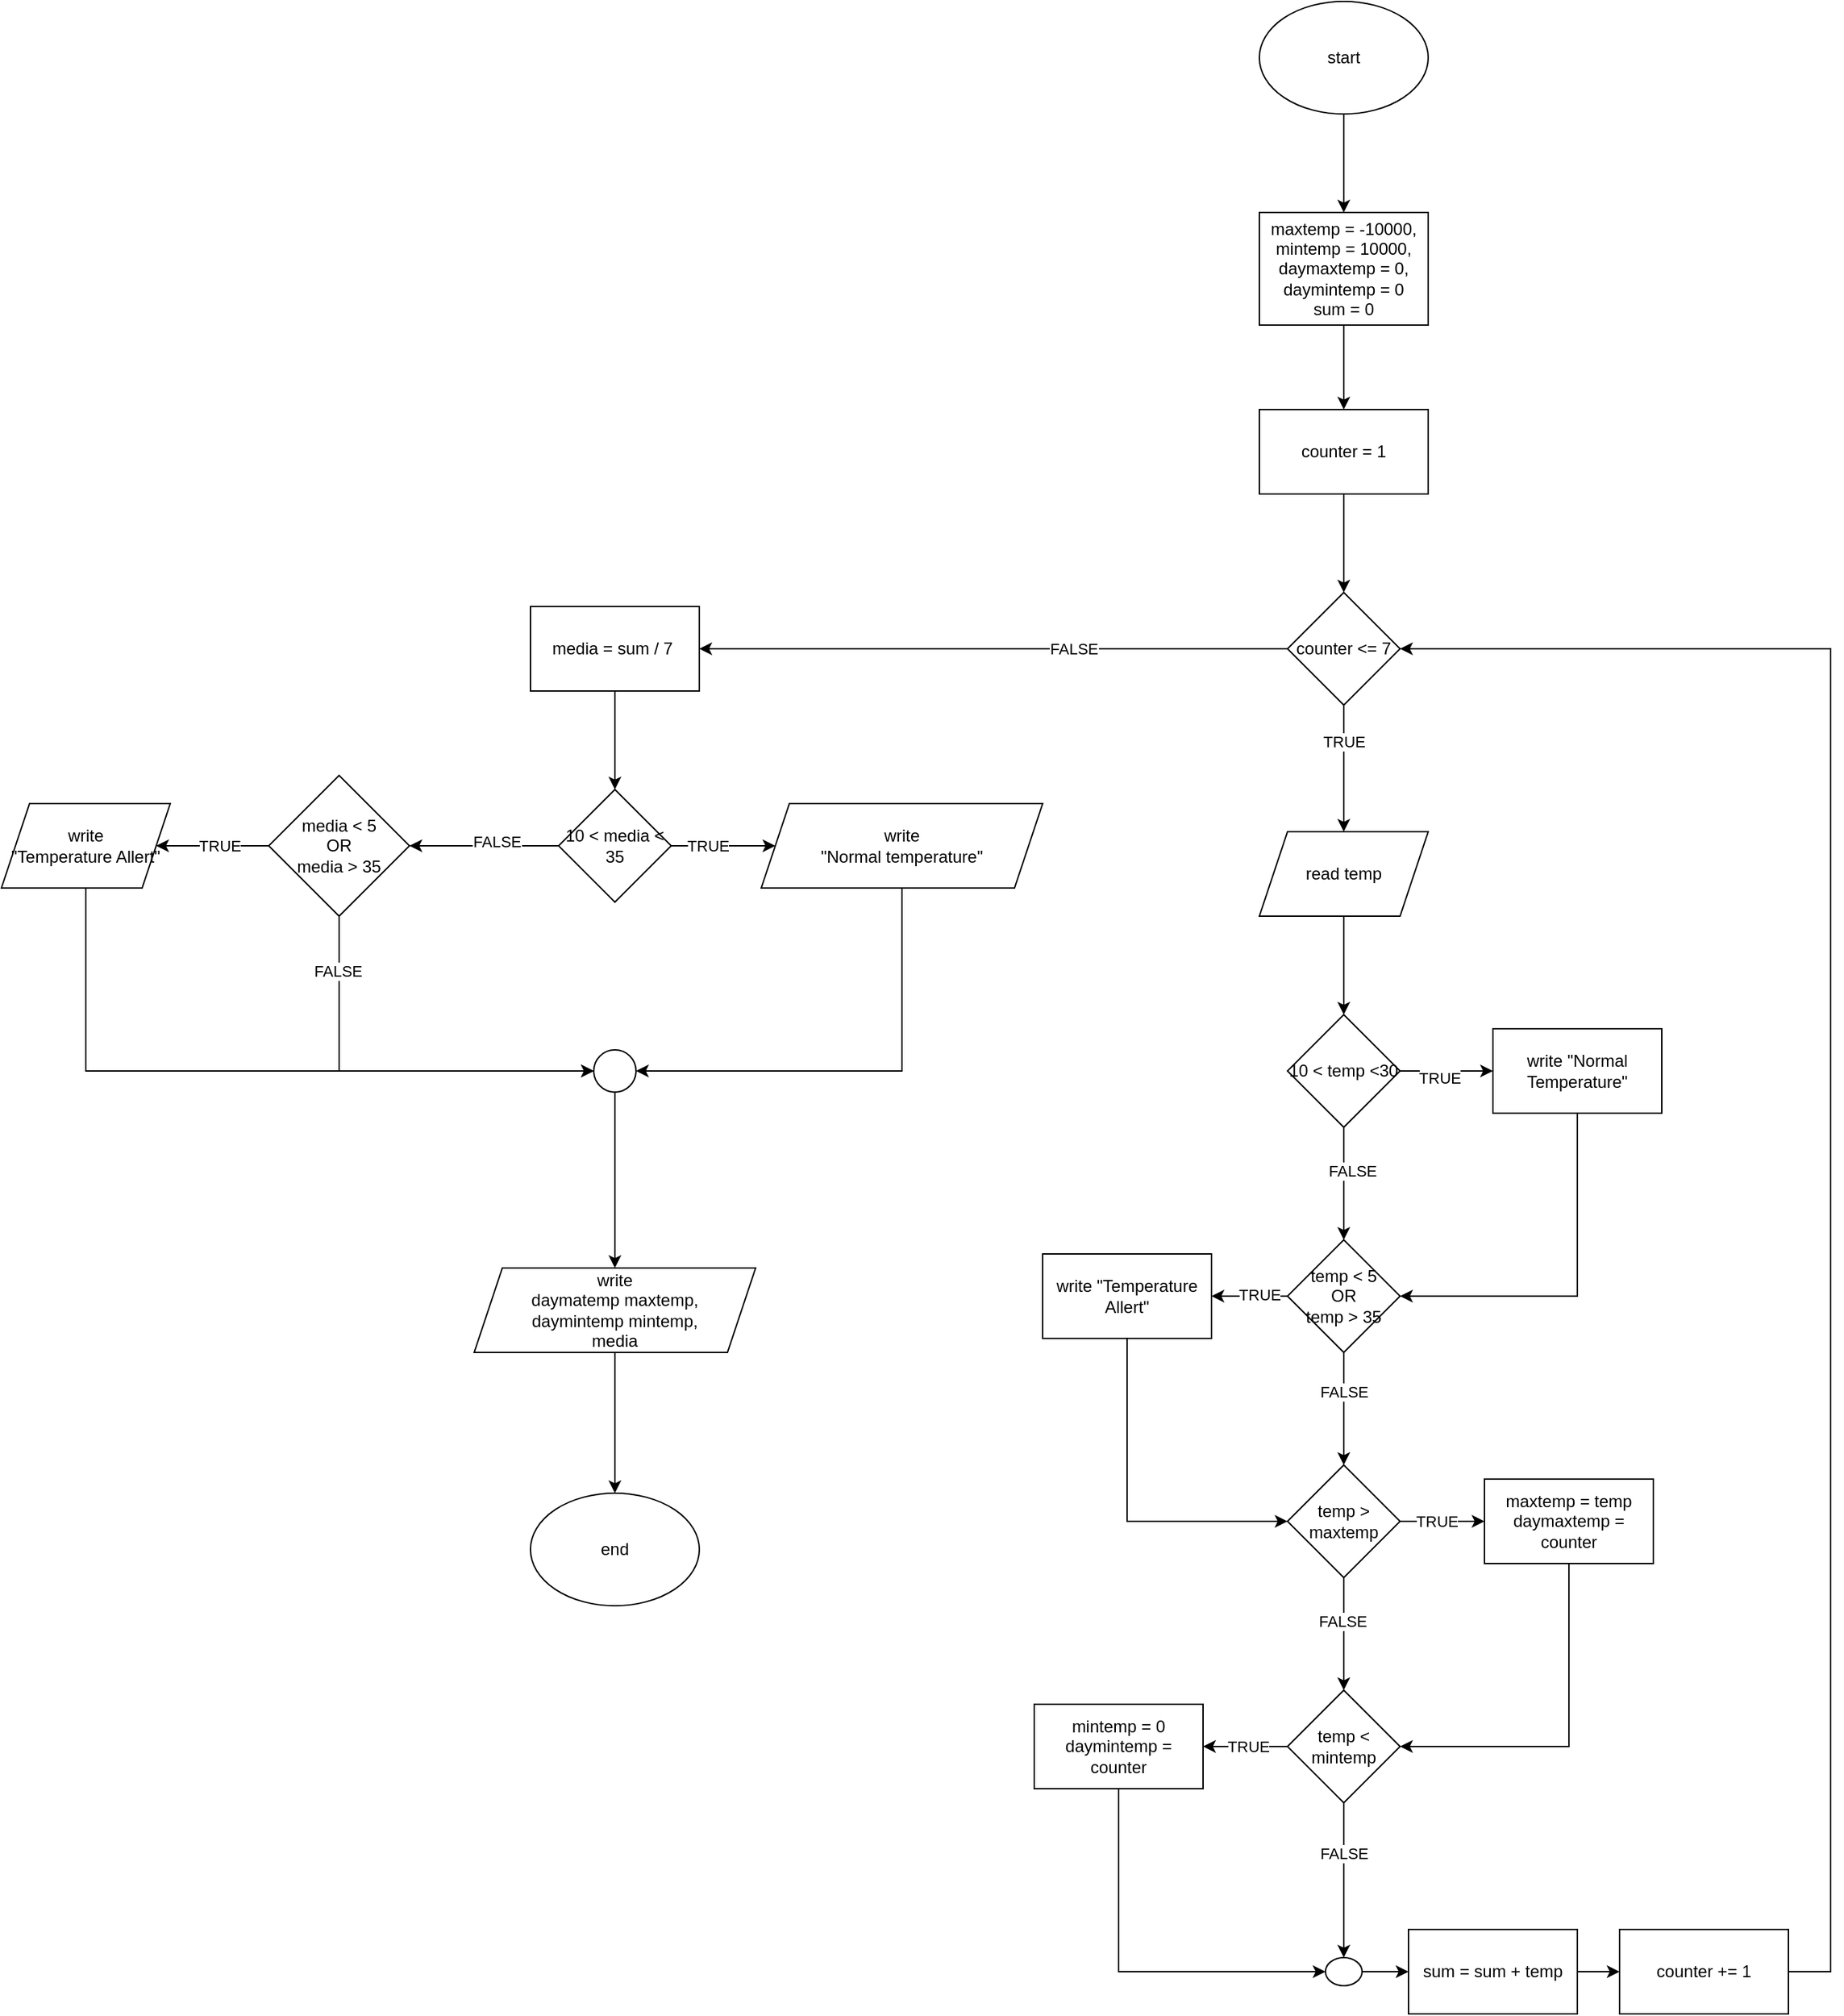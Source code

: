 <mxfile version="26.0.10">
  <diagram name="Pagina-1" id="pFkSIKMQpDdPrl43jLuH">
    <mxGraphModel dx="1877" dy="557" grid="1" gridSize="10" guides="1" tooltips="1" connect="1" arrows="1" fold="1" page="1" pageScale="1" pageWidth="827" pageHeight="1169" math="0" shadow="0">
      <root>
        <mxCell id="0" />
        <mxCell id="1" parent="0" />
        <mxCell id="SjT82dM0wcq3igLPed3J-5" value="" style="edgeStyle=orthogonalEdgeStyle;rounded=0;orthogonalLoop=1;jettySize=auto;html=1;" parent="1" source="SjT82dM0wcq3igLPed3J-1" target="SjT82dM0wcq3igLPed3J-4" edge="1">
          <mxGeometry relative="1" as="geometry" />
        </mxCell>
        <mxCell id="SjT82dM0wcq3igLPed3J-1" value="start" style="ellipse;whiteSpace=wrap;html=1;" parent="1" vertex="1">
          <mxGeometry x="354" width="120" height="80" as="geometry" />
        </mxCell>
        <mxCell id="SjT82dM0wcq3igLPed3J-7" value="" style="edgeStyle=orthogonalEdgeStyle;rounded=0;orthogonalLoop=1;jettySize=auto;html=1;" parent="1" source="SjT82dM0wcq3igLPed3J-4" target="SjT82dM0wcq3igLPed3J-6" edge="1">
          <mxGeometry relative="1" as="geometry" />
        </mxCell>
        <mxCell id="SjT82dM0wcq3igLPed3J-4" value="maxtemp = -10000,&lt;div&gt;mintemp = 10000,&lt;/div&gt;&lt;div&gt;daymaxtemp = 0,&lt;/div&gt;&lt;div&gt;daymintemp = 0&lt;/div&gt;&lt;div&gt;sum = 0&lt;/div&gt;" style="whiteSpace=wrap;html=1;" parent="1" vertex="1">
          <mxGeometry x="354" y="150" width="120" height="80" as="geometry" />
        </mxCell>
        <mxCell id="SjT82dM0wcq3igLPed3J-9" value="" style="edgeStyle=orthogonalEdgeStyle;rounded=0;orthogonalLoop=1;jettySize=auto;html=1;" parent="1" source="SjT82dM0wcq3igLPed3J-6" target="SjT82dM0wcq3igLPed3J-8" edge="1">
          <mxGeometry relative="1" as="geometry" />
        </mxCell>
        <mxCell id="SjT82dM0wcq3igLPed3J-6" value="counter = 1" style="whiteSpace=wrap;html=1;" parent="1" vertex="1">
          <mxGeometry x="354" y="290" width="120" height="60" as="geometry" />
        </mxCell>
        <mxCell id="SjT82dM0wcq3igLPed3J-11" value="" style="edgeStyle=orthogonalEdgeStyle;rounded=0;orthogonalLoop=1;jettySize=auto;html=1;" parent="1" source="SjT82dM0wcq3igLPed3J-8" target="SjT82dM0wcq3igLPed3J-10" edge="1">
          <mxGeometry relative="1" as="geometry" />
        </mxCell>
        <mxCell id="SjT82dM0wcq3igLPed3J-52" value="TRUE" style="edgeLabel;html=1;align=center;verticalAlign=middle;resizable=0;points=[];" parent="SjT82dM0wcq3igLPed3J-11" vertex="1" connectable="0">
          <mxGeometry x="-0.422" relative="1" as="geometry">
            <mxPoint as="offset" />
          </mxGeometry>
        </mxCell>
        <mxCell id="SjT82dM0wcq3igLPed3J-42" value="" style="edgeStyle=orthogonalEdgeStyle;rounded=0;orthogonalLoop=1;jettySize=auto;html=1;" parent="1" source="SjT82dM0wcq3igLPed3J-8" target="SjT82dM0wcq3igLPed3J-41" edge="1">
          <mxGeometry relative="1" as="geometry" />
        </mxCell>
        <mxCell id="SjT82dM0wcq3igLPed3J-51" value="FALSE" style="edgeLabel;html=1;align=center;verticalAlign=middle;resizable=0;points=[];" parent="SjT82dM0wcq3igLPed3J-42" vertex="1" connectable="0">
          <mxGeometry x="-0.271" relative="1" as="geometry">
            <mxPoint as="offset" />
          </mxGeometry>
        </mxCell>
        <mxCell id="SjT82dM0wcq3igLPed3J-8" value="counter &amp;lt;= 7" style="rhombus;whiteSpace=wrap;html=1;" parent="1" vertex="1">
          <mxGeometry x="374" y="420" width="80" height="80" as="geometry" />
        </mxCell>
        <mxCell id="SjT82dM0wcq3igLPed3J-13" value="" style="edgeStyle=orthogonalEdgeStyle;rounded=0;orthogonalLoop=1;jettySize=auto;html=1;" parent="1" source="SjT82dM0wcq3igLPed3J-10" target="SjT82dM0wcq3igLPed3J-12" edge="1">
          <mxGeometry relative="1" as="geometry" />
        </mxCell>
        <mxCell id="SjT82dM0wcq3igLPed3J-10" value="read temp" style="shape=parallelogram;perimeter=parallelogramPerimeter;whiteSpace=wrap;html=1;fixedSize=1;" parent="1" vertex="1">
          <mxGeometry x="354" y="590" width="120" height="60" as="geometry" />
        </mxCell>
        <mxCell id="SjT82dM0wcq3igLPed3J-15" value="" style="edgeStyle=orthogonalEdgeStyle;rounded=0;orthogonalLoop=1;jettySize=auto;html=1;" parent="1" source="SjT82dM0wcq3igLPed3J-12" target="SjT82dM0wcq3igLPed3J-14" edge="1">
          <mxGeometry relative="1" as="geometry" />
        </mxCell>
        <mxCell id="SjT82dM0wcq3igLPed3J-54" value="FALSE" style="edgeLabel;html=1;align=center;verticalAlign=middle;resizable=0;points=[];" parent="SjT82dM0wcq3igLPed3J-15" vertex="1" connectable="0">
          <mxGeometry x="-0.225" y="6" relative="1" as="geometry">
            <mxPoint as="offset" />
          </mxGeometry>
        </mxCell>
        <mxCell id="SjT82dM0wcq3igLPed3J-19" value="" style="edgeStyle=orthogonalEdgeStyle;rounded=0;orthogonalLoop=1;jettySize=auto;html=1;" parent="1" source="SjT82dM0wcq3igLPed3J-12" target="SjT82dM0wcq3igLPed3J-18" edge="1">
          <mxGeometry relative="1" as="geometry" />
        </mxCell>
        <mxCell id="SjT82dM0wcq3igLPed3J-53" value="TRUE" style="edgeLabel;html=1;align=center;verticalAlign=middle;resizable=0;points=[];" parent="SjT82dM0wcq3igLPed3J-19" vertex="1" connectable="0">
          <mxGeometry x="-0.151" y="-5" relative="1" as="geometry">
            <mxPoint as="offset" />
          </mxGeometry>
        </mxCell>
        <mxCell id="SjT82dM0wcq3igLPed3J-12" value="10 &amp;lt; temp &amp;lt;30" style="rhombus;whiteSpace=wrap;html=1;" parent="1" vertex="1">
          <mxGeometry x="374" y="720" width="80" height="80" as="geometry" />
        </mxCell>
        <mxCell id="SjT82dM0wcq3igLPed3J-17" value="" style="edgeStyle=orthogonalEdgeStyle;rounded=0;orthogonalLoop=1;jettySize=auto;html=1;" parent="1" source="SjT82dM0wcq3igLPed3J-14" target="SjT82dM0wcq3igLPed3J-16" edge="1">
          <mxGeometry relative="1" as="geometry" />
        </mxCell>
        <mxCell id="SjT82dM0wcq3igLPed3J-56" value="TRUE" style="edgeLabel;html=1;align=center;verticalAlign=middle;resizable=0;points=[];" parent="SjT82dM0wcq3igLPed3J-17" vertex="1" connectable="0">
          <mxGeometry x="-0.259" y="-1" relative="1" as="geometry">
            <mxPoint as="offset" />
          </mxGeometry>
        </mxCell>
        <mxCell id="SjT82dM0wcq3igLPed3J-23" value="" style="edgeStyle=orthogonalEdgeStyle;rounded=0;orthogonalLoop=1;jettySize=auto;html=1;" parent="1" source="SjT82dM0wcq3igLPed3J-14" target="SjT82dM0wcq3igLPed3J-22" edge="1">
          <mxGeometry relative="1" as="geometry" />
        </mxCell>
        <mxCell id="SjT82dM0wcq3igLPed3J-55" value="FALSE" style="edgeLabel;html=1;align=center;verticalAlign=middle;resizable=0;points=[];" parent="SjT82dM0wcq3igLPed3J-23" vertex="1" connectable="0">
          <mxGeometry x="-0.3" relative="1" as="geometry">
            <mxPoint as="offset" />
          </mxGeometry>
        </mxCell>
        <mxCell id="SjT82dM0wcq3igLPed3J-14" value="temp &amp;lt; 5&lt;div&gt;OR&lt;/div&gt;&lt;div&gt;temp &amp;gt; 35&lt;/div&gt;" style="rhombus;whiteSpace=wrap;html=1;" parent="1" vertex="1">
          <mxGeometry x="374" y="880" width="80" height="80" as="geometry" />
        </mxCell>
        <mxCell id="SjT82dM0wcq3igLPed3J-26" style="edgeStyle=orthogonalEdgeStyle;rounded=0;orthogonalLoop=1;jettySize=auto;html=1;exitX=0.5;exitY=1;exitDx=0;exitDy=0;entryX=0;entryY=0.5;entryDx=0;entryDy=0;" parent="1" source="SjT82dM0wcq3igLPed3J-16" target="SjT82dM0wcq3igLPed3J-22" edge="1">
          <mxGeometry relative="1" as="geometry" />
        </mxCell>
        <mxCell id="SjT82dM0wcq3igLPed3J-16" value="write &quot;Temperature Allert&quot;" style="whiteSpace=wrap;html=1;" parent="1" vertex="1">
          <mxGeometry x="200" y="890" width="120" height="60" as="geometry" />
        </mxCell>
        <mxCell id="SjT82dM0wcq3igLPed3J-27" style="edgeStyle=orthogonalEdgeStyle;rounded=0;orthogonalLoop=1;jettySize=auto;html=1;exitX=0.5;exitY=1;exitDx=0;exitDy=0;entryX=1;entryY=0.5;entryDx=0;entryDy=0;" parent="1" source="SjT82dM0wcq3igLPed3J-18" target="SjT82dM0wcq3igLPed3J-14" edge="1">
          <mxGeometry relative="1" as="geometry" />
        </mxCell>
        <mxCell id="SjT82dM0wcq3igLPed3J-18" value="write &quot;Normal Temperature&quot;" style="whiteSpace=wrap;html=1;" parent="1" vertex="1">
          <mxGeometry x="520" y="730" width="120" height="60" as="geometry" />
        </mxCell>
        <mxCell id="SjT82dM0wcq3igLPed3J-25" value="" style="edgeStyle=orthogonalEdgeStyle;rounded=0;orthogonalLoop=1;jettySize=auto;html=1;" parent="1" source="SjT82dM0wcq3igLPed3J-22" target="SjT82dM0wcq3igLPed3J-24" edge="1">
          <mxGeometry relative="1" as="geometry" />
        </mxCell>
        <mxCell id="SjT82dM0wcq3igLPed3J-59" value="FALSE" style="edgeLabel;html=1;align=center;verticalAlign=middle;resizable=0;points=[];" parent="SjT82dM0wcq3igLPed3J-25" vertex="1" connectable="0">
          <mxGeometry x="-0.225" y="-1" relative="1" as="geometry">
            <mxPoint as="offset" />
          </mxGeometry>
        </mxCell>
        <mxCell id="SjT82dM0wcq3igLPed3J-33" value="" style="edgeStyle=orthogonalEdgeStyle;rounded=0;orthogonalLoop=1;jettySize=auto;html=1;" parent="1" source="SjT82dM0wcq3igLPed3J-22" target="SjT82dM0wcq3igLPed3J-32" edge="1">
          <mxGeometry relative="1" as="geometry" />
        </mxCell>
        <mxCell id="SjT82dM0wcq3igLPed3J-57" value="TRUE" style="edgeLabel;html=1;align=center;verticalAlign=middle;resizable=0;points=[];" parent="SjT82dM0wcq3igLPed3J-33" vertex="1" connectable="0">
          <mxGeometry x="-0.133" relative="1" as="geometry">
            <mxPoint as="offset" />
          </mxGeometry>
        </mxCell>
        <mxCell id="SjT82dM0wcq3igLPed3J-22" value="temp &amp;gt; maxtemp" style="rhombus;whiteSpace=wrap;html=1;" parent="1" vertex="1">
          <mxGeometry x="374" y="1040" width="80" height="80" as="geometry" />
        </mxCell>
        <mxCell id="SjT82dM0wcq3igLPed3J-29" value="" style="edgeStyle=orthogonalEdgeStyle;rounded=0;orthogonalLoop=1;jettySize=auto;html=1;" parent="1" source="SjT82dM0wcq3igLPed3J-24" target="SjT82dM0wcq3igLPed3J-28" edge="1">
          <mxGeometry relative="1" as="geometry" />
        </mxCell>
        <mxCell id="SjT82dM0wcq3igLPed3J-58" value="TRUE" style="edgeLabel;html=1;align=center;verticalAlign=middle;resizable=0;points=[];" parent="SjT82dM0wcq3igLPed3J-29" vertex="1" connectable="0">
          <mxGeometry x="-0.067" relative="1" as="geometry">
            <mxPoint as="offset" />
          </mxGeometry>
        </mxCell>
        <mxCell id="SjT82dM0wcq3igLPed3J-36" value="" style="edgeStyle=orthogonalEdgeStyle;rounded=0;orthogonalLoop=1;jettySize=auto;html=1;" parent="1" source="SjT82dM0wcq3igLPed3J-24" target="SjT82dM0wcq3igLPed3J-35" edge="1">
          <mxGeometry relative="1" as="geometry" />
        </mxCell>
        <mxCell id="SjT82dM0wcq3igLPed3J-60" value="FALSE" style="edgeLabel;html=1;align=center;verticalAlign=middle;resizable=0;points=[];" parent="SjT82dM0wcq3igLPed3J-36" vertex="1" connectable="0">
          <mxGeometry x="-0.345" relative="1" as="geometry">
            <mxPoint as="offset" />
          </mxGeometry>
        </mxCell>
        <mxCell id="SjT82dM0wcq3igLPed3J-24" value="temp &amp;lt; mintemp" style="rhombus;whiteSpace=wrap;html=1;" parent="1" vertex="1">
          <mxGeometry x="374" y="1200" width="80" height="80" as="geometry" />
        </mxCell>
        <mxCell id="SjT82dM0wcq3igLPed3J-37" style="edgeStyle=orthogonalEdgeStyle;rounded=0;orthogonalLoop=1;jettySize=auto;html=1;exitX=0.5;exitY=1;exitDx=0;exitDy=0;entryX=0;entryY=0.5;entryDx=0;entryDy=0;" parent="1" source="SjT82dM0wcq3igLPed3J-28" target="SjT82dM0wcq3igLPed3J-35" edge="1">
          <mxGeometry relative="1" as="geometry" />
        </mxCell>
        <mxCell id="SjT82dM0wcq3igLPed3J-28" value="mintemp = 0&lt;div&gt;daymintemp = counter&lt;/div&gt;" style="whiteSpace=wrap;html=1;" parent="1" vertex="1">
          <mxGeometry x="194" y="1210" width="120" height="60" as="geometry" />
        </mxCell>
        <mxCell id="SjT82dM0wcq3igLPed3J-34" style="edgeStyle=orthogonalEdgeStyle;rounded=0;orthogonalLoop=1;jettySize=auto;html=1;exitX=0.5;exitY=1;exitDx=0;exitDy=0;entryX=1;entryY=0.5;entryDx=0;entryDy=0;" parent="1" source="SjT82dM0wcq3igLPed3J-32" target="SjT82dM0wcq3igLPed3J-24" edge="1">
          <mxGeometry relative="1" as="geometry" />
        </mxCell>
        <mxCell id="SjT82dM0wcq3igLPed3J-32" value="maxtemp = temp&lt;div&gt;daymaxtemp = counter&lt;/div&gt;" style="whiteSpace=wrap;html=1;" parent="1" vertex="1">
          <mxGeometry x="514" y="1050" width="120" height="60" as="geometry" />
        </mxCell>
        <mxCell id="SjT82dM0wcq3igLPed3J-44" value="" style="edgeStyle=orthogonalEdgeStyle;rounded=0;orthogonalLoop=1;jettySize=auto;html=1;" parent="1" source="SjT82dM0wcq3igLPed3J-35" target="SjT82dM0wcq3igLPed3J-43" edge="1">
          <mxGeometry relative="1" as="geometry" />
        </mxCell>
        <mxCell id="SjT82dM0wcq3igLPed3J-35" value="" style="ellipse;whiteSpace=wrap;html=1;" parent="1" vertex="1">
          <mxGeometry x="401" y="1390" width="26" height="20" as="geometry" />
        </mxCell>
        <mxCell id="SjT82dM0wcq3igLPed3J-40" style="edgeStyle=orthogonalEdgeStyle;rounded=0;orthogonalLoop=1;jettySize=auto;html=1;exitX=1;exitY=0.5;exitDx=0;exitDy=0;entryX=1;entryY=0.5;entryDx=0;entryDy=0;" parent="1" source="SjT82dM0wcq3igLPed3J-45" target="SjT82dM0wcq3igLPed3J-8" edge="1">
          <mxGeometry relative="1" as="geometry">
            <mxPoint x="740" y="1400" as="sourcePoint" />
            <Array as="points">
              <mxPoint x="760" y="1400" />
              <mxPoint x="760" y="460" />
            </Array>
          </mxGeometry>
        </mxCell>
        <mxCell id="GdAOYxkK6sKeSlPgmIfr-2" value="" style="edgeStyle=orthogonalEdgeStyle;rounded=0;orthogonalLoop=1;jettySize=auto;html=1;" edge="1" parent="1" source="SjT82dM0wcq3igLPed3J-41" target="GdAOYxkK6sKeSlPgmIfr-1">
          <mxGeometry relative="1" as="geometry" />
        </mxCell>
        <mxCell id="SjT82dM0wcq3igLPed3J-41" value="media = sum / 7&amp;nbsp;" style="whiteSpace=wrap;html=1;" parent="1" vertex="1">
          <mxGeometry x="-164" y="430" width="120" height="60" as="geometry" />
        </mxCell>
        <mxCell id="SjT82dM0wcq3igLPed3J-46" value="" style="edgeStyle=orthogonalEdgeStyle;rounded=0;orthogonalLoop=1;jettySize=auto;html=1;" parent="1" target="SjT82dM0wcq3igLPed3J-45" edge="1">
          <mxGeometry relative="1" as="geometry">
            <mxPoint x="530" y="1370" as="sourcePoint" />
          </mxGeometry>
        </mxCell>
        <mxCell id="SjT82dM0wcq3igLPed3J-43" value="sum = sum + temp" style="whiteSpace=wrap;html=1;" parent="1" vertex="1">
          <mxGeometry x="460" y="1370" width="120" height="60" as="geometry" />
        </mxCell>
        <mxCell id="SjT82dM0wcq3igLPed3J-45" value="counter += 1" style="whiteSpace=wrap;html=1;" parent="1" vertex="1">
          <mxGeometry x="610" y="1370" width="120" height="60" as="geometry" />
        </mxCell>
        <mxCell id="SjT82dM0wcq3igLPed3J-50" value="" style="edgeStyle=orthogonalEdgeStyle;rounded=0;orthogonalLoop=1;jettySize=auto;html=1;" parent="1" source="SjT82dM0wcq3igLPed3J-47" target="SjT82dM0wcq3igLPed3J-49" edge="1">
          <mxGeometry relative="1" as="geometry" />
        </mxCell>
        <mxCell id="SjT82dM0wcq3igLPed3J-47" value="write&lt;div&gt;daymatemp maxtemp,&lt;/div&gt;&lt;div&gt;daymintemp mintemp,&lt;/div&gt;&lt;div&gt;media&lt;/div&gt;" style="shape=parallelogram;perimeter=parallelogramPerimeter;whiteSpace=wrap;html=1;fixedSize=1;" parent="1" vertex="1">
          <mxGeometry x="-204" y="900" width="200" height="60" as="geometry" />
        </mxCell>
        <mxCell id="SjT82dM0wcq3igLPed3J-49" value="end" style="ellipse;whiteSpace=wrap;html=1;" parent="1" vertex="1">
          <mxGeometry x="-164" y="1060" width="120" height="80" as="geometry" />
        </mxCell>
        <mxCell id="GdAOYxkK6sKeSlPgmIfr-4" value="" style="edgeStyle=orthogonalEdgeStyle;rounded=0;orthogonalLoop=1;jettySize=auto;html=1;" edge="1" parent="1" source="GdAOYxkK6sKeSlPgmIfr-1" target="GdAOYxkK6sKeSlPgmIfr-3">
          <mxGeometry relative="1" as="geometry" />
        </mxCell>
        <mxCell id="GdAOYxkK6sKeSlPgmIfr-18" value="TRUE" style="edgeLabel;html=1;align=center;verticalAlign=middle;resizable=0;points=[];" vertex="1" connectable="0" parent="GdAOYxkK6sKeSlPgmIfr-4">
          <mxGeometry x="-0.297" relative="1" as="geometry">
            <mxPoint as="offset" />
          </mxGeometry>
        </mxCell>
        <mxCell id="GdAOYxkK6sKeSlPgmIfr-12" value="" style="edgeStyle=orthogonalEdgeStyle;rounded=0;orthogonalLoop=1;jettySize=auto;html=1;" edge="1" parent="1" source="GdAOYxkK6sKeSlPgmIfr-1" target="GdAOYxkK6sKeSlPgmIfr-11">
          <mxGeometry relative="1" as="geometry" />
        </mxCell>
        <mxCell id="GdAOYxkK6sKeSlPgmIfr-17" value="FALSE" style="edgeLabel;html=1;align=center;verticalAlign=middle;resizable=0;points=[];" vertex="1" connectable="0" parent="GdAOYxkK6sKeSlPgmIfr-12">
          <mxGeometry x="-0.17" y="-3" relative="1" as="geometry">
            <mxPoint as="offset" />
          </mxGeometry>
        </mxCell>
        <mxCell id="GdAOYxkK6sKeSlPgmIfr-1" value="10 &amp;lt; media &amp;lt; 35" style="rhombus;whiteSpace=wrap;html=1;" vertex="1" parent="1">
          <mxGeometry x="-144" y="560" width="80" height="80" as="geometry" />
        </mxCell>
        <mxCell id="GdAOYxkK6sKeSlPgmIfr-8" style="edgeStyle=orthogonalEdgeStyle;rounded=0;orthogonalLoop=1;jettySize=auto;html=1;exitX=0.5;exitY=1;exitDx=0;exitDy=0;entryX=1;entryY=0.5;entryDx=0;entryDy=0;" edge="1" parent="1" source="GdAOYxkK6sKeSlPgmIfr-3" target="GdAOYxkK6sKeSlPgmIfr-7">
          <mxGeometry relative="1" as="geometry" />
        </mxCell>
        <mxCell id="GdAOYxkK6sKeSlPgmIfr-3" value="write&lt;div&gt;&quot;Normal temperature&quot;&lt;/div&gt;" style="shape=parallelogram;perimeter=parallelogramPerimeter;whiteSpace=wrap;html=1;fixedSize=1;" vertex="1" parent="1">
          <mxGeometry y="570" width="200" height="60" as="geometry" />
        </mxCell>
        <mxCell id="GdAOYxkK6sKeSlPgmIfr-10" style="edgeStyle=orthogonalEdgeStyle;rounded=0;orthogonalLoop=1;jettySize=auto;html=1;exitX=0.5;exitY=1;exitDx=0;exitDy=0;" edge="1" parent="1" source="GdAOYxkK6sKeSlPgmIfr-7" target="SjT82dM0wcq3igLPed3J-47">
          <mxGeometry relative="1" as="geometry" />
        </mxCell>
        <mxCell id="GdAOYxkK6sKeSlPgmIfr-7" value="" style="ellipse;whiteSpace=wrap;html=1;aspect=fixed;" vertex="1" parent="1">
          <mxGeometry x="-119" y="745" width="30" height="30" as="geometry" />
        </mxCell>
        <mxCell id="GdAOYxkK6sKeSlPgmIfr-13" style="edgeStyle=orthogonalEdgeStyle;rounded=0;orthogonalLoop=1;jettySize=auto;html=1;exitX=0.5;exitY=1;exitDx=0;exitDy=0;entryX=0;entryY=0.5;entryDx=0;entryDy=0;" edge="1" parent="1" source="GdAOYxkK6sKeSlPgmIfr-11" target="GdAOYxkK6sKeSlPgmIfr-7">
          <mxGeometry relative="1" as="geometry" />
        </mxCell>
        <mxCell id="GdAOYxkK6sKeSlPgmIfr-20" value="FALSE" style="edgeLabel;html=1;align=center;verticalAlign=middle;resizable=0;points=[];" vertex="1" connectable="0" parent="GdAOYxkK6sKeSlPgmIfr-13">
          <mxGeometry x="-0.732" y="-1" relative="1" as="geometry">
            <mxPoint as="offset" />
          </mxGeometry>
        </mxCell>
        <mxCell id="GdAOYxkK6sKeSlPgmIfr-15" value="" style="edgeStyle=orthogonalEdgeStyle;rounded=0;orthogonalLoop=1;jettySize=auto;html=1;" edge="1" parent="1" source="GdAOYxkK6sKeSlPgmIfr-11" target="GdAOYxkK6sKeSlPgmIfr-14">
          <mxGeometry relative="1" as="geometry" />
        </mxCell>
        <mxCell id="GdAOYxkK6sKeSlPgmIfr-19" value="TRUE" style="edgeLabel;html=1;align=center;verticalAlign=middle;resizable=0;points=[];" vertex="1" connectable="0" parent="GdAOYxkK6sKeSlPgmIfr-15">
          <mxGeometry x="-0.125" relative="1" as="geometry">
            <mxPoint as="offset" />
          </mxGeometry>
        </mxCell>
        <mxCell id="GdAOYxkK6sKeSlPgmIfr-11" value="media &amp;lt; 5&lt;div&gt;OR&lt;br&gt;&lt;div&gt;media &amp;gt; 35&lt;/div&gt;&lt;/div&gt;" style="rhombus;whiteSpace=wrap;html=1;" vertex="1" parent="1">
          <mxGeometry x="-350" y="550" width="100" height="100" as="geometry" />
        </mxCell>
        <mxCell id="GdAOYxkK6sKeSlPgmIfr-16" style="edgeStyle=orthogonalEdgeStyle;rounded=0;orthogonalLoop=1;jettySize=auto;html=1;exitX=0.5;exitY=1;exitDx=0;exitDy=0;entryX=0;entryY=0.5;entryDx=0;entryDy=0;" edge="1" parent="1" source="GdAOYxkK6sKeSlPgmIfr-14" target="GdAOYxkK6sKeSlPgmIfr-7">
          <mxGeometry relative="1" as="geometry" />
        </mxCell>
        <mxCell id="GdAOYxkK6sKeSlPgmIfr-14" value="write&lt;div&gt;&quot;Temperature Allert&quot;&lt;/div&gt;" style="shape=parallelogram;perimeter=parallelogramPerimeter;whiteSpace=wrap;html=1;fixedSize=1;" vertex="1" parent="1">
          <mxGeometry x="-540" y="570" width="120" height="60" as="geometry" />
        </mxCell>
      </root>
    </mxGraphModel>
  </diagram>
</mxfile>
